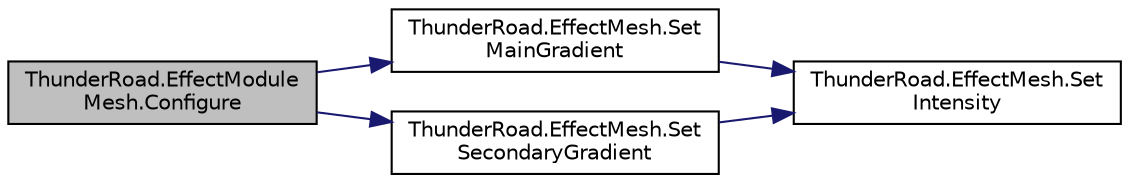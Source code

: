digraph "ThunderRoad.EffectModuleMesh.Configure"
{
 // LATEX_PDF_SIZE
  edge [fontname="Helvetica",fontsize="10",labelfontname="Helvetica",labelfontsize="10"];
  node [fontname="Helvetica",fontsize="10",shape=record];
  rankdir="LR";
  Node1 [label="ThunderRoad.EffectModule\lMesh.Configure",height=0.2,width=0.4,color="black", fillcolor="grey75", style="filled", fontcolor="black",tooltip="Configures the specified effect."];
  Node1 -> Node2 [color="midnightblue",fontsize="10",style="solid",fontname="Helvetica"];
  Node2 [label="ThunderRoad.EffectMesh.Set\lMainGradient",height=0.2,width=0.4,color="black", fillcolor="white", style="filled",URL="$class_thunder_road_1_1_effect_mesh.html#af1577346c94eca70dde1ebe2ddd5e8bc",tooltip="Sets the main gradient."];
  Node2 -> Node3 [color="midnightblue",fontsize="10",style="solid",fontname="Helvetica"];
  Node3 [label="ThunderRoad.EffectMesh.Set\lIntensity",height=0.2,width=0.4,color="black", fillcolor="white", style="filled",URL="$class_thunder_road_1_1_effect_mesh.html#a01d164a29595e0f77d2ddcc8ff529564",tooltip="Sets the intensity."];
  Node1 -> Node4 [color="midnightblue",fontsize="10",style="solid",fontname="Helvetica"];
  Node4 [label="ThunderRoad.EffectMesh.Set\lSecondaryGradient",height=0.2,width=0.4,color="black", fillcolor="white", style="filled",URL="$class_thunder_road_1_1_effect_mesh.html#a9040d07711bf9202cfba0793fd6232c8",tooltip="Sets the secondary gradient."];
  Node4 -> Node3 [color="midnightblue",fontsize="10",style="solid",fontname="Helvetica"];
}
